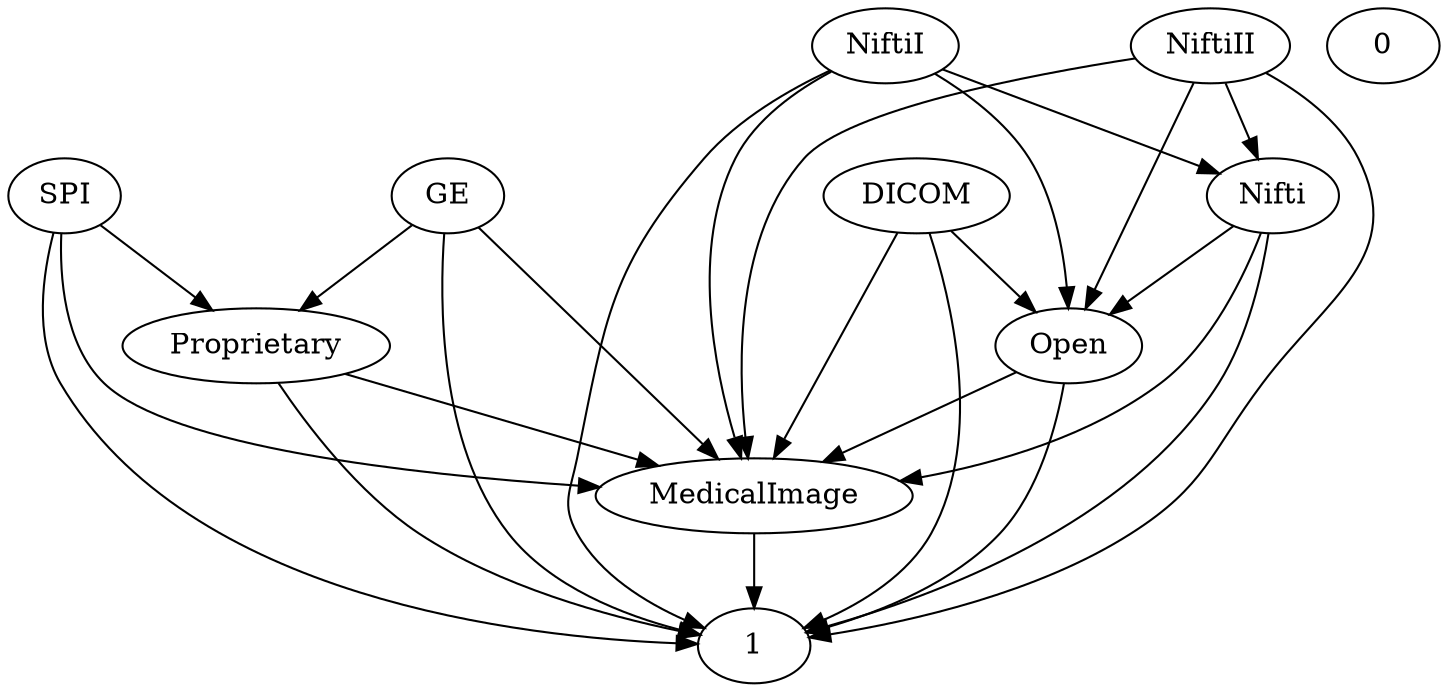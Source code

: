 digraph G {
  SPI;
  MedicalImage;
  DICOM;
  Nifti;
  NiftiI;
  GE;
  Proprietary;
  0;
  Open;
  NiftiII;
  1;
  Nifti -> Open;
  DICOM -> Open;
  SPI -> Proprietary;
  GE -> Proprietary;
  Proprietary -> MedicalImage;
  NiftiI -> Nifti;
  MedicalImage -> 1;
  Open -> MedicalImage;
  NiftiII -> Nifti;
  SPI -> MedicalImage;
  DICOM -> MedicalImage;
  Nifti -> MedicalImage;
  NiftiI -> MedicalImage;
  NiftiI -> Open;
  GE -> MedicalImage;
  Proprietary -> 1;
  Open -> 1;
  NiftiII -> MedicalImage;
  NiftiII -> Open;
  SPI -> 1;
  DICOM -> 1;
  Nifti -> 1;
  NiftiI -> 1;
  GE -> 1;
  NiftiII -> 1;
}
